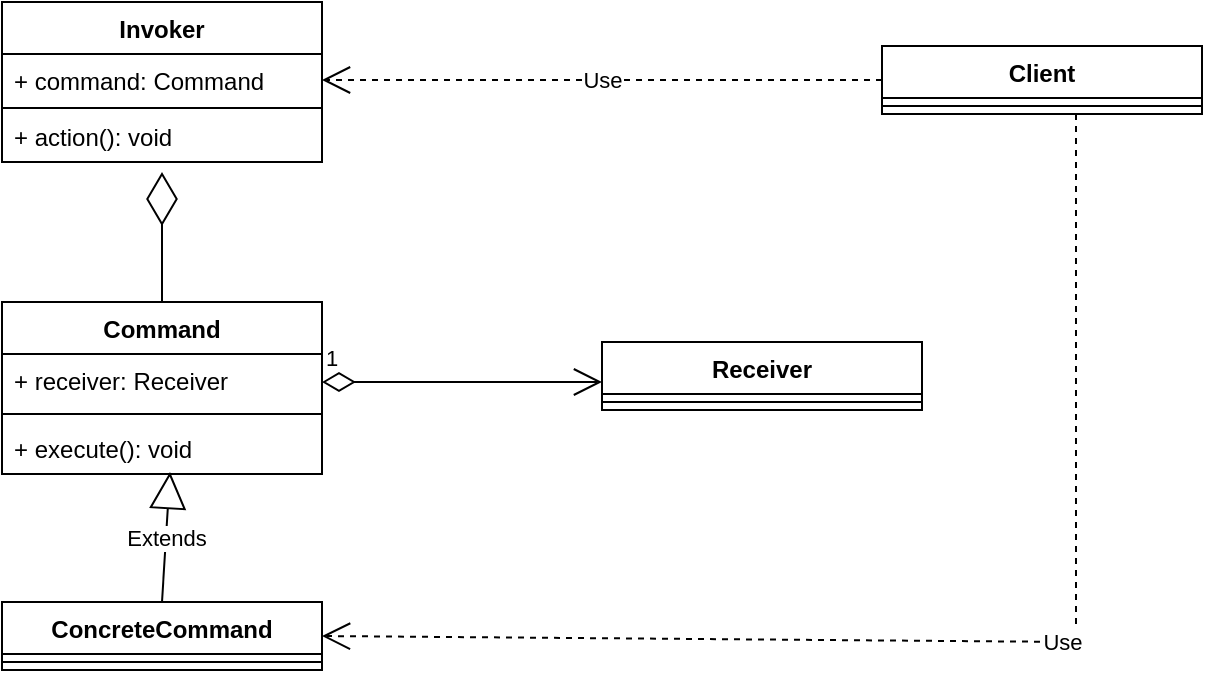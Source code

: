 <mxfile version="27.2.0">
  <diagram id="C5RBs43oDa-KdzZeNtuy" name="Page-1">
    <mxGraphModel dx="1174" dy="790" grid="1" gridSize="10" guides="1" tooltips="1" connect="1" arrows="1" fold="1" page="1" pageScale="1" pageWidth="827" pageHeight="1169" math="0" shadow="0">
      <root>
        <mxCell id="WIyWlLk6GJQsqaUBKTNV-0" />
        <mxCell id="WIyWlLk6GJQsqaUBKTNV-1" parent="WIyWlLk6GJQsqaUBKTNV-0" />
        <mxCell id="nZvirrtHFwBiYcj3IluQ-0" value="Command" style="swimlane;fontStyle=1;align=center;verticalAlign=top;childLayout=stackLayout;horizontal=1;startSize=26;horizontalStack=0;resizeParent=1;resizeParentMax=0;resizeLast=0;collapsible=1;marginBottom=0;whiteSpace=wrap;html=1;" vertex="1" parent="WIyWlLk6GJQsqaUBKTNV-1">
          <mxGeometry x="290" y="380" width="160" height="86" as="geometry" />
        </mxCell>
        <mxCell id="nZvirrtHFwBiYcj3IluQ-1" value="+ receiver: Receiver" style="text;strokeColor=none;fillColor=none;align=left;verticalAlign=top;spacingLeft=4;spacingRight=4;overflow=hidden;rotatable=0;points=[[0,0.5],[1,0.5]];portConstraint=eastwest;whiteSpace=wrap;html=1;" vertex="1" parent="nZvirrtHFwBiYcj3IluQ-0">
          <mxGeometry y="26" width="160" height="26" as="geometry" />
        </mxCell>
        <mxCell id="nZvirrtHFwBiYcj3IluQ-2" value="" style="line;strokeWidth=1;fillColor=none;align=left;verticalAlign=middle;spacingTop=-1;spacingLeft=3;spacingRight=3;rotatable=0;labelPosition=right;points=[];portConstraint=eastwest;strokeColor=inherit;" vertex="1" parent="nZvirrtHFwBiYcj3IluQ-0">
          <mxGeometry y="52" width="160" height="8" as="geometry" />
        </mxCell>
        <mxCell id="nZvirrtHFwBiYcj3IluQ-3" value="+ execute(): void" style="text;strokeColor=none;fillColor=none;align=left;verticalAlign=top;spacingLeft=4;spacingRight=4;overflow=hidden;rotatable=0;points=[[0,0.5],[1,0.5]];portConstraint=eastwest;whiteSpace=wrap;html=1;" vertex="1" parent="nZvirrtHFwBiYcj3IluQ-0">
          <mxGeometry y="60" width="160" height="26" as="geometry" />
        </mxCell>
        <mxCell id="nZvirrtHFwBiYcj3IluQ-5" value="Receiver" style="swimlane;fontStyle=1;align=center;verticalAlign=top;childLayout=stackLayout;horizontal=1;startSize=26;horizontalStack=0;resizeParent=1;resizeParentMax=0;resizeLast=0;collapsible=1;marginBottom=0;whiteSpace=wrap;html=1;" vertex="1" parent="WIyWlLk6GJQsqaUBKTNV-1">
          <mxGeometry x="590" y="400" width="160" height="34" as="geometry" />
        </mxCell>
        <mxCell id="nZvirrtHFwBiYcj3IluQ-7" value="" style="line;strokeWidth=1;fillColor=none;align=left;verticalAlign=middle;spacingTop=-1;spacingLeft=3;spacingRight=3;rotatable=0;labelPosition=right;points=[];portConstraint=eastwest;strokeColor=inherit;" vertex="1" parent="nZvirrtHFwBiYcj3IluQ-5">
          <mxGeometry y="26" width="160" height="8" as="geometry" />
        </mxCell>
        <mxCell id="nZvirrtHFwBiYcj3IluQ-9" value="ConcreteCommand" style="swimlane;fontStyle=1;align=center;verticalAlign=top;childLayout=stackLayout;horizontal=1;startSize=26;horizontalStack=0;resizeParent=1;resizeParentMax=0;resizeLast=0;collapsible=1;marginBottom=0;whiteSpace=wrap;html=1;" vertex="1" parent="WIyWlLk6GJQsqaUBKTNV-1">
          <mxGeometry x="290" y="530" width="160" height="34" as="geometry" />
        </mxCell>
        <mxCell id="nZvirrtHFwBiYcj3IluQ-11" value="" style="line;strokeWidth=1;fillColor=none;align=left;verticalAlign=middle;spacingTop=-1;spacingLeft=3;spacingRight=3;rotatable=0;labelPosition=right;points=[];portConstraint=eastwest;strokeColor=inherit;" vertex="1" parent="nZvirrtHFwBiYcj3IluQ-9">
          <mxGeometry y="26" width="160" height="8" as="geometry" />
        </mxCell>
        <mxCell id="nZvirrtHFwBiYcj3IluQ-13" value="Extends" style="endArrow=block;endSize=16;endFill=0;html=1;rounded=0;exitX=0.5;exitY=0;exitDx=0;exitDy=0;entryX=0.525;entryY=0.962;entryDx=0;entryDy=0;entryPerimeter=0;" edge="1" parent="WIyWlLk6GJQsqaUBKTNV-1" source="nZvirrtHFwBiYcj3IluQ-9" target="nZvirrtHFwBiYcj3IluQ-3">
          <mxGeometry width="160" relative="1" as="geometry">
            <mxPoint x="10" y="490" as="sourcePoint" />
            <mxPoint x="370" y="470" as="targetPoint" />
          </mxGeometry>
        </mxCell>
        <mxCell id="nZvirrtHFwBiYcj3IluQ-14" value="1" style="endArrow=open;html=1;endSize=12;startArrow=diamondThin;startSize=14;startFill=0;edgeStyle=orthogonalEdgeStyle;align=left;verticalAlign=bottom;rounded=0;" edge="1" parent="WIyWlLk6GJQsqaUBKTNV-1">
          <mxGeometry x="-1" y="3" relative="1" as="geometry">
            <mxPoint x="450" y="420" as="sourcePoint" />
            <mxPoint x="590" y="420" as="targetPoint" />
          </mxGeometry>
        </mxCell>
        <mxCell id="nZvirrtHFwBiYcj3IluQ-16" value="Invoker" style="swimlane;fontStyle=1;align=center;verticalAlign=top;childLayout=stackLayout;horizontal=1;startSize=26;horizontalStack=0;resizeParent=1;resizeParentMax=0;resizeLast=0;collapsible=1;marginBottom=0;whiteSpace=wrap;html=1;" vertex="1" parent="WIyWlLk6GJQsqaUBKTNV-1">
          <mxGeometry x="290" y="230" width="160" height="80" as="geometry" />
        </mxCell>
        <mxCell id="nZvirrtHFwBiYcj3IluQ-21" value="+ command: Command" style="text;strokeColor=none;fillColor=none;align=left;verticalAlign=top;spacingLeft=4;spacingRight=4;overflow=hidden;rotatable=0;points=[[0,0.5],[1,0.5]];portConstraint=eastwest;whiteSpace=wrap;html=1;" vertex="1" parent="nZvirrtHFwBiYcj3IluQ-16">
          <mxGeometry y="26" width="160" height="26" as="geometry" />
        </mxCell>
        <mxCell id="nZvirrtHFwBiYcj3IluQ-17" value="" style="line;strokeWidth=1;fillColor=none;align=left;verticalAlign=middle;spacingTop=-1;spacingLeft=3;spacingRight=3;rotatable=0;labelPosition=right;points=[];portConstraint=eastwest;strokeColor=inherit;" vertex="1" parent="nZvirrtHFwBiYcj3IluQ-16">
          <mxGeometry y="52" width="160" height="2" as="geometry" />
        </mxCell>
        <mxCell id="nZvirrtHFwBiYcj3IluQ-18" value="+ action(): void" style="text;strokeColor=none;fillColor=none;align=left;verticalAlign=top;spacingLeft=4;spacingRight=4;overflow=hidden;rotatable=0;points=[[0,0.5],[1,0.5]];portConstraint=eastwest;whiteSpace=wrap;html=1;" vertex="1" parent="nZvirrtHFwBiYcj3IluQ-16">
          <mxGeometry y="54" width="160" height="26" as="geometry" />
        </mxCell>
        <mxCell id="nZvirrtHFwBiYcj3IluQ-27" value="" style="endArrow=diamondThin;endFill=0;endSize=24;html=1;rounded=0;entryX=0.5;entryY=1.192;entryDx=0;entryDy=0;entryPerimeter=0;exitX=0.5;exitY=0;exitDx=0;exitDy=0;" edge="1" parent="WIyWlLk6GJQsqaUBKTNV-1" source="nZvirrtHFwBiYcj3IluQ-0" target="nZvirrtHFwBiYcj3IluQ-18">
          <mxGeometry width="160" relative="1" as="geometry">
            <mxPoint x="450" y="200" as="sourcePoint" />
            <mxPoint x="610" y="200" as="targetPoint" />
          </mxGeometry>
        </mxCell>
        <mxCell id="nZvirrtHFwBiYcj3IluQ-32" value="Client" style="swimlane;fontStyle=1;align=center;verticalAlign=top;childLayout=stackLayout;horizontal=1;startSize=26;horizontalStack=0;resizeParent=1;resizeParentMax=0;resizeLast=0;collapsible=1;marginBottom=0;whiteSpace=wrap;html=1;" vertex="1" parent="WIyWlLk6GJQsqaUBKTNV-1">
          <mxGeometry x="730" y="252" width="160" height="34" as="geometry" />
        </mxCell>
        <mxCell id="nZvirrtHFwBiYcj3IluQ-33" value="" style="line;strokeWidth=1;fillColor=none;align=left;verticalAlign=middle;spacingTop=-1;spacingLeft=3;spacingRight=3;rotatable=0;labelPosition=right;points=[];portConstraint=eastwest;strokeColor=inherit;" vertex="1" parent="nZvirrtHFwBiYcj3IluQ-32">
          <mxGeometry y="26" width="160" height="8" as="geometry" />
        </mxCell>
        <mxCell id="nZvirrtHFwBiYcj3IluQ-34" value="Use" style="endArrow=open;endSize=12;dashed=1;html=1;rounded=0;exitX=0;exitY=0.5;exitDx=0;exitDy=0;entryX=1;entryY=0.5;entryDx=0;entryDy=0;" edge="1" parent="WIyWlLk6GJQsqaUBKTNV-1" source="nZvirrtHFwBiYcj3IluQ-32" target="nZvirrtHFwBiYcj3IluQ-21">
          <mxGeometry width="160" relative="1" as="geometry">
            <mxPoint x="450" y="300" as="sourcePoint" />
            <mxPoint x="610" y="300" as="targetPoint" />
          </mxGeometry>
        </mxCell>
        <mxCell id="nZvirrtHFwBiYcj3IluQ-35" value="Use" style="endArrow=open;endSize=12;dashed=1;html=1;rounded=0;exitX=0.5;exitY=1;exitDx=0;exitDy=0;entryX=1;entryY=0.5;entryDx=0;entryDy=0;" edge="1" parent="WIyWlLk6GJQsqaUBKTNV-1" target="nZvirrtHFwBiYcj3IluQ-9">
          <mxGeometry x="-0.154" width="160" relative="1" as="geometry">
            <mxPoint x="827" y="286" as="sourcePoint" />
            <mxPoint x="780" y="570" as="targetPoint" />
            <Array as="points">
              <mxPoint x="827" y="550" />
            </Array>
            <mxPoint as="offset" />
          </mxGeometry>
        </mxCell>
      </root>
    </mxGraphModel>
  </diagram>
</mxfile>
